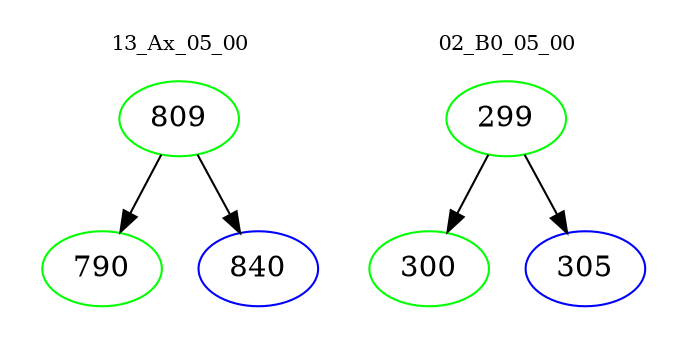 digraph{
subgraph cluster_0 {
color = white
label = "13_Ax_05_00";
fontsize=10;
T0_809 [label="809", color="green"]
T0_809 -> T0_790 [color="black"]
T0_790 [label="790", color="green"]
T0_809 -> T0_840 [color="black"]
T0_840 [label="840", color="blue"]
}
subgraph cluster_1 {
color = white
label = "02_B0_05_00";
fontsize=10;
T1_299 [label="299", color="green"]
T1_299 -> T1_300 [color="black"]
T1_300 [label="300", color="green"]
T1_299 -> T1_305 [color="black"]
T1_305 [label="305", color="blue"]
}
}
